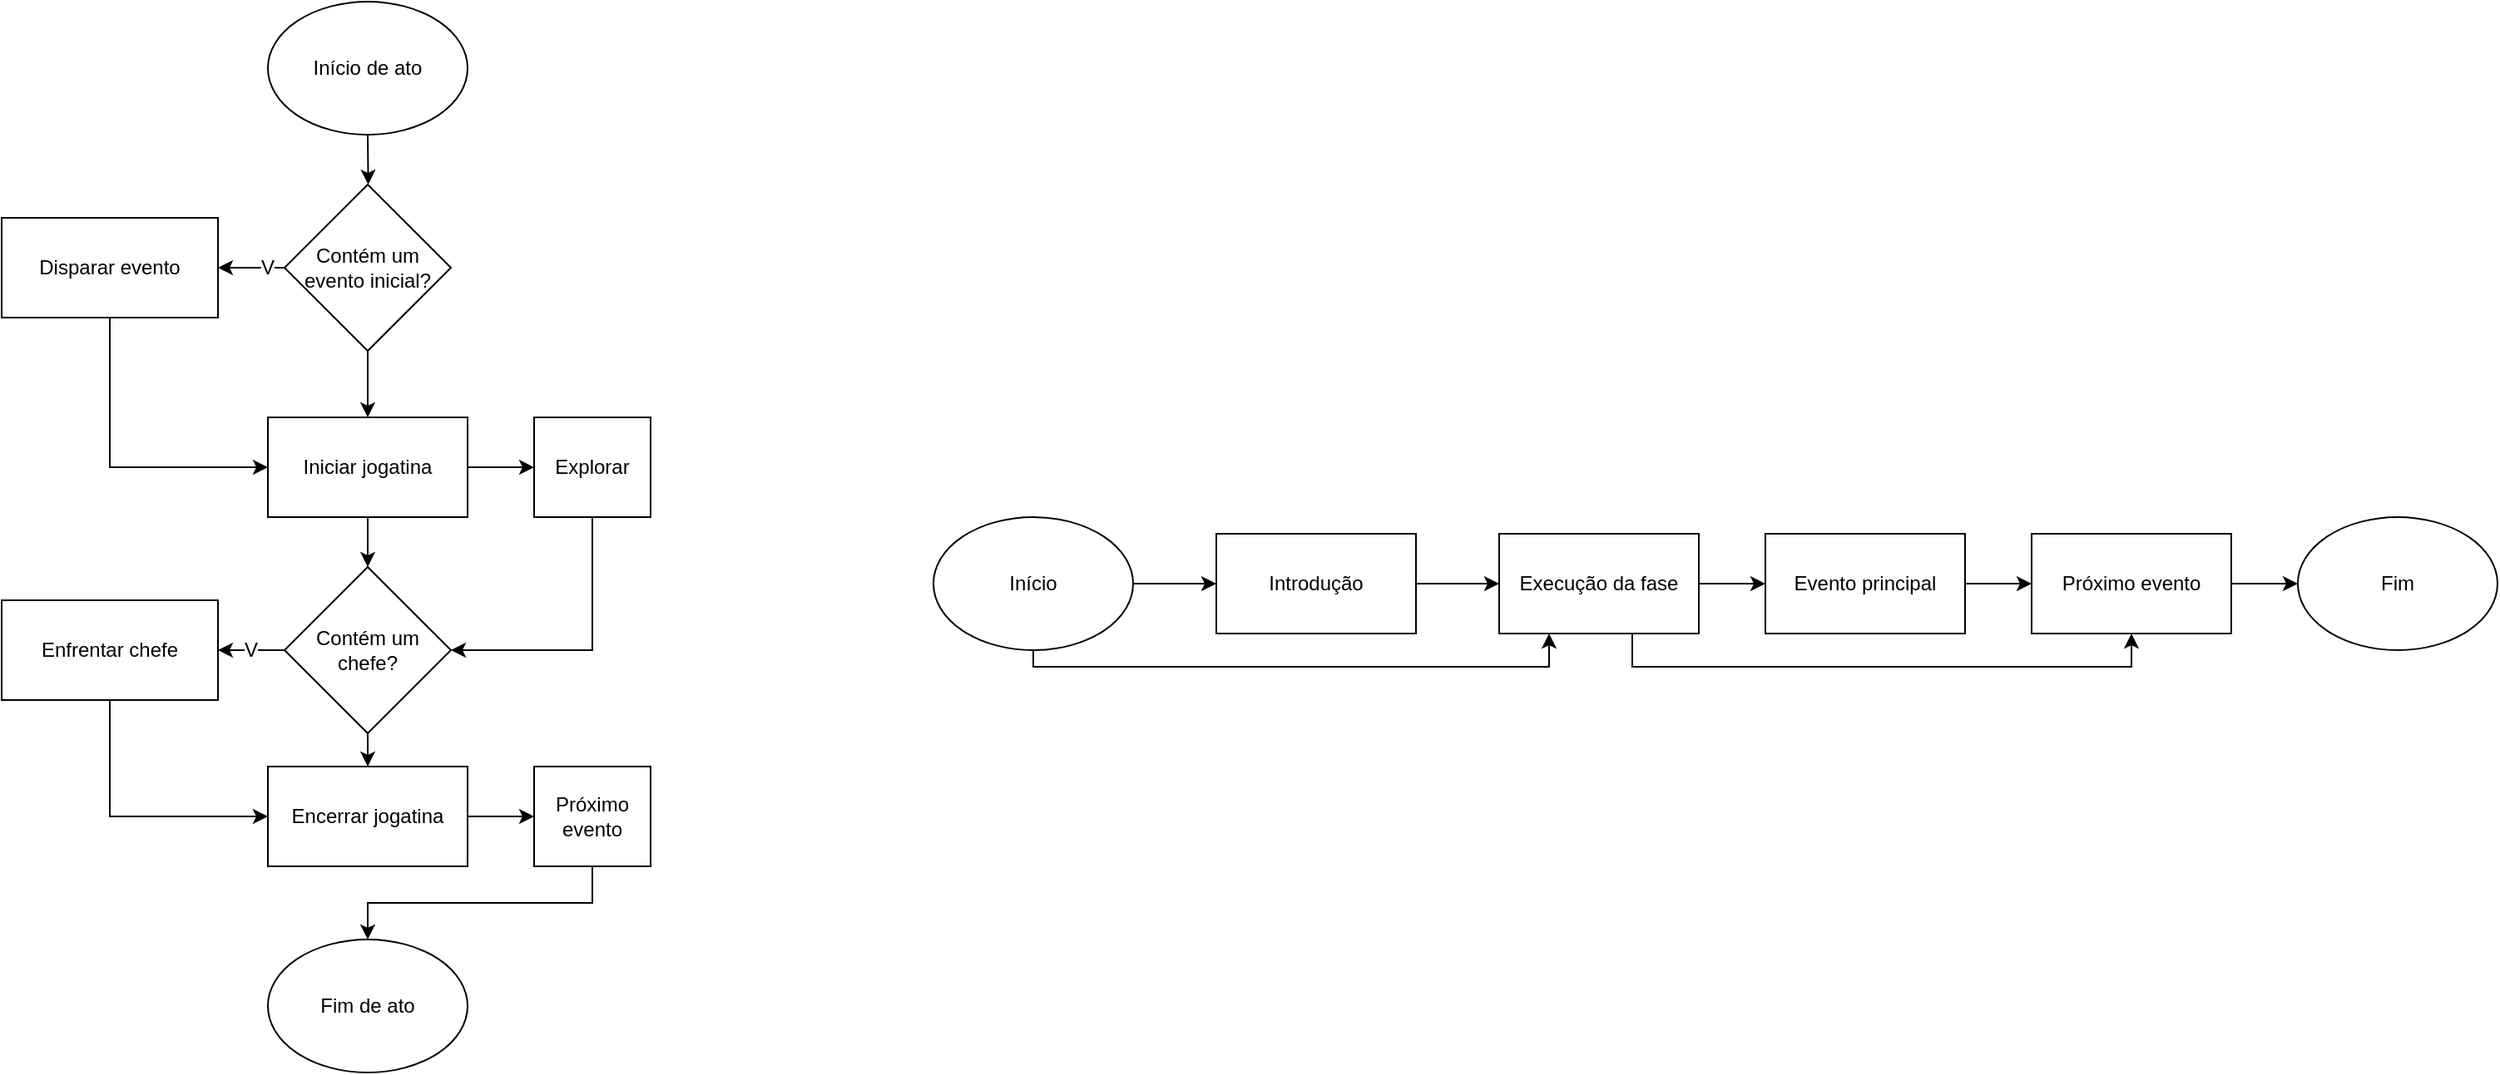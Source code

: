 <mxfile version="21.0.8" type="github">
  <diagram name="Página-1" id="WvmQINZ_7OzMs90h_zgO">
    <mxGraphModel dx="1550" dy="1752" grid="1" gridSize="10" guides="1" tooltips="1" connect="1" arrows="1" fold="1" page="1" pageScale="1" pageWidth="827" pageHeight="1169" math="0" shadow="0">
      <root>
        <mxCell id="0" />
        <mxCell id="1" parent="0" />
        <mxCell id="qej-pxlwRuDXfuUSquyV-24" style="edgeStyle=orthogonalEdgeStyle;rounded=0;orthogonalLoop=1;jettySize=auto;html=1;exitX=0.5;exitY=1;exitDx=0;exitDy=0;" parent="1" source="qej-pxlwRuDXfuUSquyV-23" edge="1">
          <mxGeometry relative="1" as="geometry">
            <mxPoint x="-299.667" y="-140.0" as="targetPoint" />
          </mxGeometry>
        </mxCell>
        <mxCell id="qej-pxlwRuDXfuUSquyV-23" value="Início de ato" style="ellipse;whiteSpace=wrap;html=1;" parent="1" vertex="1">
          <mxGeometry x="-360" y="-250" width="120" height="80" as="geometry" />
        </mxCell>
        <mxCell id="qej-pxlwRuDXfuUSquyV-27" style="edgeStyle=orthogonalEdgeStyle;rounded=0;orthogonalLoop=1;jettySize=auto;html=1;exitX=0.5;exitY=1;exitDx=0;exitDy=0;" parent="1" source="qej-pxlwRuDXfuUSquyV-26" edge="1">
          <mxGeometry relative="1" as="geometry">
            <mxPoint x="-300" as="targetPoint" />
          </mxGeometry>
        </mxCell>
        <mxCell id="qej-pxlwRuDXfuUSquyV-59" style="edgeStyle=orthogonalEdgeStyle;rounded=0;orthogonalLoop=1;jettySize=auto;html=1;exitX=0;exitY=0.5;exitDx=0;exitDy=0;entryX=1;entryY=0.5;entryDx=0;entryDy=0;" parent="1" source="qej-pxlwRuDXfuUSquyV-26" target="qej-pxlwRuDXfuUSquyV-29" edge="1">
          <mxGeometry relative="1" as="geometry" />
        </mxCell>
        <mxCell id="qej-pxlwRuDXfuUSquyV-26" value="Contém um evento inicial?" style="rhombus;whiteSpace=wrap;html=1;" parent="1" vertex="1">
          <mxGeometry x="-350" y="-140" width="100" height="100" as="geometry" />
        </mxCell>
        <mxCell id="qej-pxlwRuDXfuUSquyV-45" style="edgeStyle=orthogonalEdgeStyle;rounded=0;orthogonalLoop=1;jettySize=auto;html=1;exitX=1;exitY=0.5;exitDx=0;exitDy=0;entryX=0;entryY=0.5;entryDx=0;entryDy=0;" parent="1" source="qej-pxlwRuDXfuUSquyV-28" target="qej-pxlwRuDXfuUSquyV-43" edge="1">
          <mxGeometry relative="1" as="geometry" />
        </mxCell>
        <mxCell id="qej-pxlwRuDXfuUSquyV-46" style="edgeStyle=orthogonalEdgeStyle;rounded=0;orthogonalLoop=1;jettySize=auto;html=1;exitX=0.5;exitY=1;exitDx=0;exitDy=0;entryX=0.5;entryY=0;entryDx=0;entryDy=0;" parent="1" source="qej-pxlwRuDXfuUSquyV-28" target="qej-pxlwRuDXfuUSquyV-32" edge="1">
          <mxGeometry relative="1" as="geometry" />
        </mxCell>
        <mxCell id="qej-pxlwRuDXfuUSquyV-28" value="Iniciar jogatina" style="rounded=0;whiteSpace=wrap;html=1;" parent="1" vertex="1">
          <mxGeometry x="-360" width="120" height="60" as="geometry" />
        </mxCell>
        <mxCell id="qej-pxlwRuDXfuUSquyV-57" style="edgeStyle=orthogonalEdgeStyle;rounded=0;orthogonalLoop=1;jettySize=auto;html=1;exitX=0.5;exitY=1;exitDx=0;exitDy=0;entryX=0;entryY=0.5;entryDx=0;entryDy=0;" parent="1" source="qej-pxlwRuDXfuUSquyV-29" target="qej-pxlwRuDXfuUSquyV-28" edge="1">
          <mxGeometry relative="1" as="geometry" />
        </mxCell>
        <mxCell id="qej-pxlwRuDXfuUSquyV-29" value="Disparar evento" style="rounded=0;whiteSpace=wrap;html=1;" parent="1" vertex="1">
          <mxGeometry x="-520" y="-120" width="130" height="60" as="geometry" />
        </mxCell>
        <mxCell id="qej-pxlwRuDXfuUSquyV-35" style="edgeStyle=orthogonalEdgeStyle;rounded=0;orthogonalLoop=1;jettySize=auto;html=1;entryX=0.5;entryY=0;entryDx=0;entryDy=0;" parent="1" source="qej-pxlwRuDXfuUSquyV-32" target="qej-pxlwRuDXfuUSquyV-34" edge="1">
          <mxGeometry relative="1" as="geometry" />
        </mxCell>
        <mxCell id="qej-pxlwRuDXfuUSquyV-37" style="edgeStyle=orthogonalEdgeStyle;rounded=0;orthogonalLoop=1;jettySize=auto;html=1;exitX=0;exitY=0.5;exitDx=0;exitDy=0;entryX=1;entryY=0.5;entryDx=0;entryDy=0;" parent="1" source="qej-pxlwRuDXfuUSquyV-32" target="qej-pxlwRuDXfuUSquyV-36" edge="1">
          <mxGeometry relative="1" as="geometry" />
        </mxCell>
        <mxCell id="qej-pxlwRuDXfuUSquyV-32" value="Contém um chefe?" style="rhombus;whiteSpace=wrap;html=1;" parent="1" vertex="1">
          <mxGeometry x="-350" y="90" width="100" height="100" as="geometry" />
        </mxCell>
        <mxCell id="qej-pxlwRuDXfuUSquyV-41" style="edgeStyle=orthogonalEdgeStyle;rounded=0;orthogonalLoop=1;jettySize=auto;html=1;exitX=0.5;exitY=1;exitDx=0;exitDy=0;" parent="1" source="qej-pxlwRuDXfuUSquyV-51" target="qej-pxlwRuDXfuUSquyV-39" edge="1">
          <mxGeometry relative="1" as="geometry" />
        </mxCell>
        <mxCell id="qej-pxlwRuDXfuUSquyV-53" style="edgeStyle=orthogonalEdgeStyle;rounded=0;orthogonalLoop=1;jettySize=auto;html=1;exitX=1;exitY=0.5;exitDx=0;exitDy=0;entryX=0;entryY=0.5;entryDx=0;entryDy=0;" parent="1" source="qej-pxlwRuDXfuUSquyV-34" target="qej-pxlwRuDXfuUSquyV-51" edge="1">
          <mxGeometry relative="1" as="geometry" />
        </mxCell>
        <mxCell id="qej-pxlwRuDXfuUSquyV-34" value="Encerrar jogatina" style="rounded=0;whiteSpace=wrap;html=1;" parent="1" vertex="1">
          <mxGeometry x="-360" y="210" width="120" height="60" as="geometry" />
        </mxCell>
        <mxCell id="qej-pxlwRuDXfuUSquyV-38" style="edgeStyle=orthogonalEdgeStyle;rounded=0;orthogonalLoop=1;jettySize=auto;html=1;exitX=0.5;exitY=1;exitDx=0;exitDy=0;entryX=0;entryY=0.5;entryDx=0;entryDy=0;" parent="1" source="qej-pxlwRuDXfuUSquyV-36" target="qej-pxlwRuDXfuUSquyV-34" edge="1">
          <mxGeometry relative="1" as="geometry" />
        </mxCell>
        <mxCell id="qej-pxlwRuDXfuUSquyV-36" value="Enfrentar chefe" style="rounded=0;whiteSpace=wrap;html=1;" parent="1" vertex="1">
          <mxGeometry x="-520" y="110" width="130" height="60" as="geometry" />
        </mxCell>
        <mxCell id="qej-pxlwRuDXfuUSquyV-39" value="Fim de ato" style="ellipse;whiteSpace=wrap;html=1;" parent="1" vertex="1">
          <mxGeometry x="-360" y="314" width="120" height="80" as="geometry" />
        </mxCell>
        <mxCell id="qej-pxlwRuDXfuUSquyV-47" style="edgeStyle=orthogonalEdgeStyle;rounded=0;orthogonalLoop=1;jettySize=auto;html=1;exitX=0.5;exitY=1;exitDx=0;exitDy=0;entryX=1;entryY=0.5;entryDx=0;entryDy=0;" parent="1" source="qej-pxlwRuDXfuUSquyV-43" target="qej-pxlwRuDXfuUSquyV-32" edge="1">
          <mxGeometry relative="1" as="geometry" />
        </mxCell>
        <mxCell id="qej-pxlwRuDXfuUSquyV-43" value="Explorar" style="rounded=0;whiteSpace=wrap;html=1;" parent="1" vertex="1">
          <mxGeometry x="-200" width="70" height="60" as="geometry" />
        </mxCell>
        <mxCell id="qej-pxlwRuDXfuUSquyV-48" value="V" style="text;html=1;strokeColor=none;fillColor=none;align=center;verticalAlign=middle;whiteSpace=wrap;rounded=0;labelBackgroundColor=default;" parent="1" vertex="1">
          <mxGeometry x="-390" y="-105" width="60" height="30" as="geometry" />
        </mxCell>
        <mxCell id="qej-pxlwRuDXfuUSquyV-50" value="V" style="text;html=1;strokeColor=none;fillColor=none;align=center;verticalAlign=middle;whiteSpace=wrap;rounded=0;labelBackgroundColor=default;" parent="1" vertex="1">
          <mxGeometry x="-400" y="125" width="60" height="30" as="geometry" />
        </mxCell>
        <mxCell id="qej-pxlwRuDXfuUSquyV-51" value="Próximo evento" style="rounded=0;whiteSpace=wrap;html=1;" parent="1" vertex="1">
          <mxGeometry x="-200" y="210" width="70" height="60" as="geometry" />
        </mxCell>
        <mxCell id="fdEjfGz4mx9lrLQEBJMP-12" style="edgeStyle=orthogonalEdgeStyle;rounded=0;orthogonalLoop=1;jettySize=auto;html=1;exitX=1;exitY=0.5;exitDx=0;exitDy=0;entryX=0;entryY=0.5;entryDx=0;entryDy=0;" edge="1" parent="1" source="fdEjfGz4mx9lrLQEBJMP-10" target="fdEjfGz4mx9lrLQEBJMP-11">
          <mxGeometry relative="1" as="geometry" />
        </mxCell>
        <mxCell id="fdEjfGz4mx9lrLQEBJMP-21" style="edgeStyle=orthogonalEdgeStyle;rounded=0;orthogonalLoop=1;jettySize=auto;html=1;entryX=0.25;entryY=1;entryDx=0;entryDy=0;" edge="1" parent="1" source="fdEjfGz4mx9lrLQEBJMP-10" target="fdEjfGz4mx9lrLQEBJMP-13">
          <mxGeometry relative="1" as="geometry">
            <Array as="points">
              <mxPoint x="100" y="150" />
              <mxPoint x="410" y="150" />
            </Array>
          </mxGeometry>
        </mxCell>
        <mxCell id="fdEjfGz4mx9lrLQEBJMP-10" value="Início" style="ellipse;whiteSpace=wrap;html=1;" vertex="1" parent="1">
          <mxGeometry x="40" y="60" width="120" height="80" as="geometry" />
        </mxCell>
        <mxCell id="fdEjfGz4mx9lrLQEBJMP-14" style="edgeStyle=orthogonalEdgeStyle;rounded=0;orthogonalLoop=1;jettySize=auto;html=1;exitX=1;exitY=0.5;exitDx=0;exitDy=0;entryX=0;entryY=0.5;entryDx=0;entryDy=0;" edge="1" parent="1" source="fdEjfGz4mx9lrLQEBJMP-11" target="fdEjfGz4mx9lrLQEBJMP-13">
          <mxGeometry relative="1" as="geometry" />
        </mxCell>
        <mxCell id="fdEjfGz4mx9lrLQEBJMP-11" value="Introdução" style="rounded=0;whiteSpace=wrap;html=1;" vertex="1" parent="1">
          <mxGeometry x="210" y="70" width="120" height="60" as="geometry" />
        </mxCell>
        <mxCell id="fdEjfGz4mx9lrLQEBJMP-16" style="edgeStyle=orthogonalEdgeStyle;rounded=0;orthogonalLoop=1;jettySize=auto;html=1;" edge="1" parent="1" source="fdEjfGz4mx9lrLQEBJMP-13" target="fdEjfGz4mx9lrLQEBJMP-15">
          <mxGeometry relative="1" as="geometry" />
        </mxCell>
        <mxCell id="fdEjfGz4mx9lrLQEBJMP-22" style="edgeStyle=orthogonalEdgeStyle;rounded=0;orthogonalLoop=1;jettySize=auto;html=1;entryX=0.5;entryY=1;entryDx=0;entryDy=0;" edge="1" parent="1" source="fdEjfGz4mx9lrLQEBJMP-13" target="fdEjfGz4mx9lrLQEBJMP-17">
          <mxGeometry relative="1" as="geometry">
            <Array as="points">
              <mxPoint x="460" y="150" />
              <mxPoint x="760" y="150" />
            </Array>
          </mxGeometry>
        </mxCell>
        <mxCell id="fdEjfGz4mx9lrLQEBJMP-13" value="Execução da fase" style="rounded=0;whiteSpace=wrap;html=1;" vertex="1" parent="1">
          <mxGeometry x="380" y="70" width="120" height="60" as="geometry" />
        </mxCell>
        <mxCell id="fdEjfGz4mx9lrLQEBJMP-18" style="edgeStyle=orthogonalEdgeStyle;rounded=0;orthogonalLoop=1;jettySize=auto;html=1;" edge="1" parent="1" source="fdEjfGz4mx9lrLQEBJMP-15" target="fdEjfGz4mx9lrLQEBJMP-17">
          <mxGeometry relative="1" as="geometry" />
        </mxCell>
        <mxCell id="fdEjfGz4mx9lrLQEBJMP-15" value="Evento principal" style="rounded=0;whiteSpace=wrap;html=1;" vertex="1" parent="1">
          <mxGeometry x="540" y="70" width="120" height="60" as="geometry" />
        </mxCell>
        <mxCell id="fdEjfGz4mx9lrLQEBJMP-20" style="edgeStyle=orthogonalEdgeStyle;rounded=0;orthogonalLoop=1;jettySize=auto;html=1;" edge="1" parent="1" source="fdEjfGz4mx9lrLQEBJMP-17" target="fdEjfGz4mx9lrLQEBJMP-19">
          <mxGeometry relative="1" as="geometry" />
        </mxCell>
        <mxCell id="fdEjfGz4mx9lrLQEBJMP-17" value="Próximo evento" style="rounded=0;whiteSpace=wrap;html=1;" vertex="1" parent="1">
          <mxGeometry x="700" y="70" width="120" height="60" as="geometry" />
        </mxCell>
        <mxCell id="fdEjfGz4mx9lrLQEBJMP-19" value="&lt;div&gt;Fim&lt;/div&gt;" style="ellipse;whiteSpace=wrap;html=1;" vertex="1" parent="1">
          <mxGeometry x="860" y="60" width="120" height="80" as="geometry" />
        </mxCell>
      </root>
    </mxGraphModel>
  </diagram>
</mxfile>
